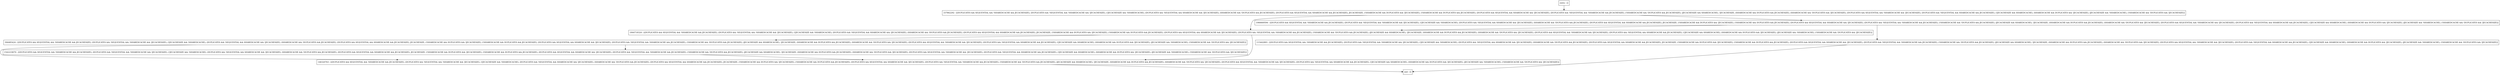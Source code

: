 digraph processLSN {
node [shape=record];
394485424 [label="394485424 - [(DUPLICATES && SEQUENTIAL && !SHAREDCACHE && JECACHESIZE), (DUPLICATES && !SEQUENTIAL && !SHAREDCACHE && !JECACHESIZE), (!JECACHESIZE && !SHAREDCACHE), (DUPLICATES && !SEQUENTIAL && SHAREDCACHE && !JECACHESIZE), (SHAREDCACHE && !DUPLICATES && JECACHESIZE), (DUPLICATES && SEQUENTIAL && SHAREDCACHE && JECACHESIZE), JECACHESIZE, (!SHAREDCACHE && DUPLICATES && !JECACHESIZE), (!SHAREDCACHE && DUPLICATES && JECACHESIZE), (DUPLICATES && SEQUENTIAL && SHAREDCACHE && !JECACHESIZE), (DUPLICATES && !SEQUENTIAL && !SHAREDCACHE && JECACHESIZE), (!SHAREDCACHE && !DUPLICATES && JECACHESIZE), (JECACHESIZE && SHAREDCACHE), !JECACHESIZE, (SHAREDCACHE && DUPLICATES && JECACHESIZE), (SHAREDCACHE && !DUPLICATES && !JECACHESIZE), (DUPLICATES && SEQUENTIAL && !SHAREDCACHE && !JECACHESIZE), (DUPLICATES && !SEQUENTIAL && SHAREDCACHE && JECACHESIZE), (!JECACHESIZE && SHAREDCACHE), (SHAREDCACHE && DUPLICATES && !JECACHESIZE), (JECACHESIZE && !SHAREDCACHE), (!SHAREDCACHE && !DUPLICATES && !JECACHESIZE)]"];
entry [label="entry - []"];
exit [label="exit - []"];
1844718324 [label="1844718324 - [(DUPLICATES && SEQUENTIAL && !SHAREDCACHE && JECACHESIZE), (DUPLICATES && !SEQUENTIAL && !SHAREDCACHE && !JECACHESIZE), (!JECACHESIZE && !SHAREDCACHE), (DUPLICATES && !SEQUENTIAL && SHAREDCACHE && !JECACHESIZE), (SHAREDCACHE && !DUPLICATES && JECACHESIZE), (DUPLICATES && SEQUENTIAL && SHAREDCACHE && JECACHESIZE), JECACHESIZE, (!SHAREDCACHE && DUPLICATES && !JECACHESIZE), (!SHAREDCACHE && DUPLICATES && JECACHESIZE), (DUPLICATES && SEQUENTIAL && SHAREDCACHE && !JECACHESIZE), (DUPLICATES && !SEQUENTIAL && !SHAREDCACHE && JECACHESIZE), (!SHAREDCACHE && !DUPLICATES && JECACHESIZE), (JECACHESIZE && SHAREDCACHE), !JECACHESIZE, (SHAREDCACHE && DUPLICATES && JECACHESIZE), (SHAREDCACHE && !DUPLICATES && !JECACHESIZE), (DUPLICATES && SEQUENTIAL && !SHAREDCACHE && !JECACHESIZE), (DUPLICATES && !SEQUENTIAL && SHAREDCACHE && JECACHESIZE), (!JECACHESIZE && SHAREDCACHE), (SHAREDCACHE && DUPLICATES && !JECACHESIZE), (JECACHESIZE && !SHAREDCACHE), (!SHAREDCACHE && !DUPLICATES && !JECACHESIZE)]"];
146320763 [label="146320763 - [(DUPLICATES && SEQUENTIAL && !SHAREDCACHE && JECACHESIZE), (DUPLICATES && !SEQUENTIAL && !SHAREDCACHE && !JECACHESIZE), (!JECACHESIZE && !SHAREDCACHE), (DUPLICATES && !SEQUENTIAL && SHAREDCACHE && !JECACHESIZE), (SHAREDCACHE && !DUPLICATES && JECACHESIZE), (DUPLICATES && SEQUENTIAL && SHAREDCACHE && JECACHESIZE), JECACHESIZE, (!SHAREDCACHE && DUPLICATES && !JECACHESIZE), (!SHAREDCACHE && DUPLICATES && JECACHESIZE), (DUPLICATES && SEQUENTIAL && SHAREDCACHE && !JECACHESIZE), (DUPLICATES && !SEQUENTIAL && !SHAREDCACHE && JECACHESIZE), (!SHAREDCACHE && !DUPLICATES && JECACHESIZE), (JECACHESIZE && SHAREDCACHE), !JECACHESIZE, (SHAREDCACHE && DUPLICATES && JECACHESIZE), (SHAREDCACHE && !DUPLICATES && !JECACHESIZE), (DUPLICATES && SEQUENTIAL && !SHAREDCACHE && !JECACHESIZE), (DUPLICATES && !SEQUENTIAL && SHAREDCACHE && JECACHESIZE), (!JECACHESIZE && SHAREDCACHE), (SHAREDCACHE && DUPLICATES && !JECACHESIZE), (JECACHESIZE && !SHAREDCACHE), (!SHAREDCACHE && !DUPLICATES && !JECACHESIZE)]"];
115442893 [label="115442893 - [(DUPLICATES && SEQUENTIAL && !SHAREDCACHE && JECACHESIZE), (DUPLICATES && !SEQUENTIAL && !SHAREDCACHE && !JECACHESIZE), (!JECACHESIZE && !SHAREDCACHE), (DUPLICATES && !SEQUENTIAL && SHAREDCACHE && !JECACHESIZE), (SHAREDCACHE && !DUPLICATES && JECACHESIZE), (DUPLICATES && SEQUENTIAL && SHAREDCACHE && JECACHESIZE), JECACHESIZE, (!SHAREDCACHE && DUPLICATES && !JECACHESIZE), (!SHAREDCACHE && DUPLICATES && JECACHESIZE), (DUPLICATES && SEQUENTIAL && SHAREDCACHE && !JECACHESIZE), (DUPLICATES && !SEQUENTIAL && !SHAREDCACHE && JECACHESIZE), (!SHAREDCACHE && !DUPLICATES && JECACHESIZE), (JECACHESIZE && SHAREDCACHE), !JECACHESIZE, (SHAREDCACHE && DUPLICATES && JECACHESIZE), (SHAREDCACHE && !DUPLICATES && !JECACHESIZE), (DUPLICATES && SEQUENTIAL && !SHAREDCACHE && !JECACHESIZE), (DUPLICATES && !SEQUENTIAL && SHAREDCACHE && JECACHESIZE), (!JECACHESIZE && SHAREDCACHE), (SHAREDCACHE && DUPLICATES && !JECACHESIZE), (JECACHESIZE && !SHAREDCACHE), (!SHAREDCACHE && !DUPLICATES && !JECACHESIZE)]"];
337862292 [label="337862292 - [(DUPLICATES && SEQUENTIAL && !SHAREDCACHE && JECACHESIZE), (DUPLICATES && !SEQUENTIAL && !SHAREDCACHE && !JECACHESIZE), (!JECACHESIZE && !SHAREDCACHE), (DUPLICATES && !SEQUENTIAL && SHAREDCACHE && !JECACHESIZE), (SHAREDCACHE && !DUPLICATES && JECACHESIZE), (DUPLICATES && SEQUENTIAL && SHAREDCACHE && JECACHESIZE), JECACHESIZE, (!SHAREDCACHE && DUPLICATES && !JECACHESIZE), (!SHAREDCACHE && DUPLICATES && JECACHESIZE), (DUPLICATES && SEQUENTIAL && SHAREDCACHE && !JECACHESIZE), (DUPLICATES && !SEQUENTIAL && !SHAREDCACHE && JECACHESIZE), (!SHAREDCACHE && !DUPLICATES && JECACHESIZE), (JECACHESIZE && SHAREDCACHE), !JECACHESIZE, (SHAREDCACHE && DUPLICATES && JECACHESIZE), (SHAREDCACHE && !DUPLICATES && !JECACHESIZE), (DUPLICATES && SEQUENTIAL && !SHAREDCACHE && !JECACHESIZE), (DUPLICATES && !SEQUENTIAL && SHAREDCACHE && JECACHESIZE), (!JECACHESIZE && SHAREDCACHE), (SHAREDCACHE && DUPLICATES && !JECACHESIZE), (JECACHESIZE && !SHAREDCACHE), (!SHAREDCACHE && !DUPLICATES && !JECACHESIZE)]"];
1066669594 [label="1066669594 - [(DUPLICATES && SEQUENTIAL && !SHAREDCACHE && JECACHESIZE), (DUPLICATES && !SEQUENTIAL && !SHAREDCACHE && !JECACHESIZE), (!JECACHESIZE && !SHAREDCACHE), (DUPLICATES && !SEQUENTIAL && SHAREDCACHE && !JECACHESIZE), (SHAREDCACHE && !DUPLICATES && JECACHESIZE), (DUPLICATES && SEQUENTIAL && SHAREDCACHE && JECACHESIZE), JECACHESIZE, (!SHAREDCACHE && DUPLICATES && !JECACHESIZE), (!SHAREDCACHE && DUPLICATES && JECACHESIZE), (DUPLICATES && SEQUENTIAL && SHAREDCACHE && !JECACHESIZE), (DUPLICATES && !SEQUENTIAL && !SHAREDCACHE && JECACHESIZE), (!SHAREDCACHE && !DUPLICATES && JECACHESIZE), (JECACHESIZE && SHAREDCACHE), !JECACHESIZE, (SHAREDCACHE && DUPLICATES && JECACHESIZE), (SHAREDCACHE && !DUPLICATES && !JECACHESIZE), (DUPLICATES && SEQUENTIAL && !SHAREDCACHE && !JECACHESIZE), (DUPLICATES && !SEQUENTIAL && SHAREDCACHE && JECACHESIZE), (!JECACHESIZE && SHAREDCACHE), (SHAREDCACHE && DUPLICATES && !JECACHESIZE), (JECACHESIZE && !SHAREDCACHE), (!SHAREDCACHE && !DUPLICATES && !JECACHESIZE)]"];
1542219070 [label="1542219070 - [(DUPLICATES && SEQUENTIAL && !SHAREDCACHE && JECACHESIZE), (DUPLICATES && !SEQUENTIAL && !SHAREDCACHE && !JECACHESIZE), (!JECACHESIZE && !SHAREDCACHE), (DUPLICATES && !SEQUENTIAL && SHAREDCACHE && !JECACHESIZE), (SHAREDCACHE && !DUPLICATES && JECACHESIZE), (DUPLICATES && SEQUENTIAL && SHAREDCACHE && JECACHESIZE), JECACHESIZE, (!SHAREDCACHE && DUPLICATES && !JECACHESIZE), (!SHAREDCACHE && DUPLICATES && JECACHESIZE), (DUPLICATES && SEQUENTIAL && SHAREDCACHE && !JECACHESIZE), (DUPLICATES && !SEQUENTIAL && !SHAREDCACHE && JECACHESIZE), (!SHAREDCACHE && !DUPLICATES && JECACHESIZE), (JECACHESIZE && SHAREDCACHE), !JECACHESIZE, (SHAREDCACHE && DUPLICATES && JECACHESIZE), (SHAREDCACHE && !DUPLICATES && !JECACHESIZE), (DUPLICATES && SEQUENTIAL && !SHAREDCACHE && !JECACHESIZE), (DUPLICATES && !SEQUENTIAL && SHAREDCACHE && JECACHESIZE), (!JECACHESIZE && SHAREDCACHE), (SHAREDCACHE && DUPLICATES && !JECACHESIZE), (JECACHESIZE && !SHAREDCACHE), (!SHAREDCACHE && !DUPLICATES && !JECACHESIZE)]"];
entry;
exit;
394485424 -> 146320763;
394485424 -> 1542219070;
entry -> 337862292;
1844718324 -> 394485424;
1844718324 -> 146320763;
146320763 -> exit;
115442893 -> exit;
337862292 -> 1844718324;
337862292 -> 1066669594;
1066669594 -> 1844718324;
1066669594 -> 115442893;
1542219070 -> 146320763;
}
